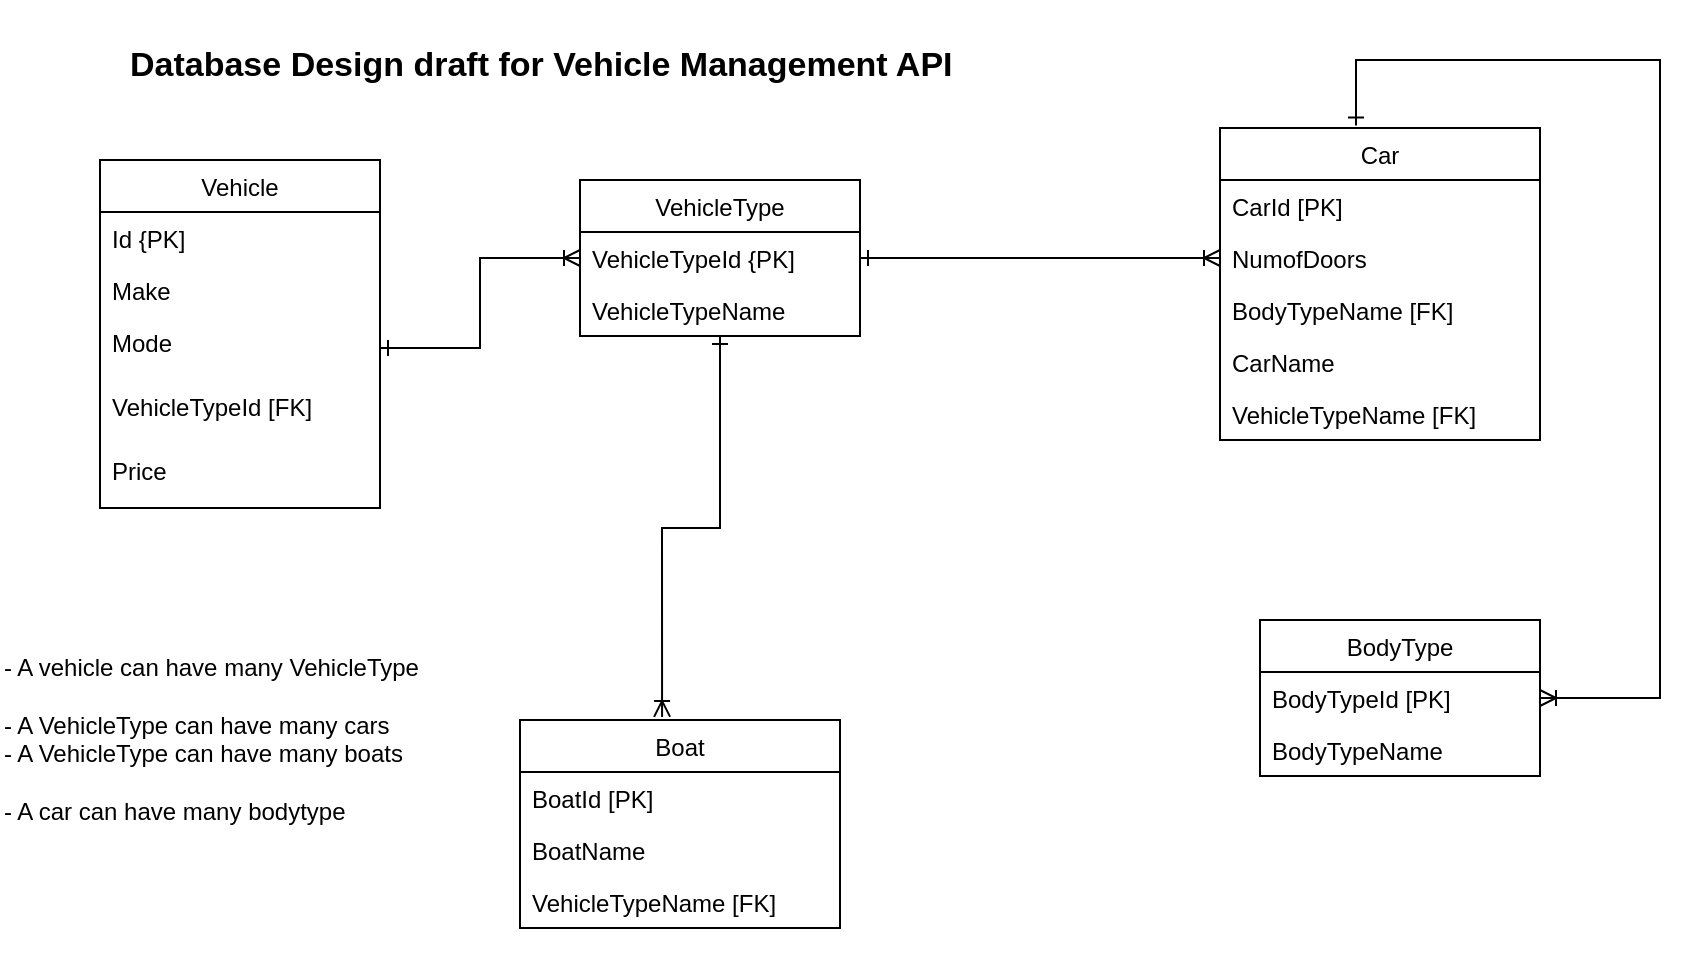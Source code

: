 <mxfile version="13.6.5" type="device"><diagram id="O9RujUKsuBJSmNmtA0_c" name="Page-1"><mxGraphModel dx="1038" dy="1715" grid="1" gridSize="10" guides="1" tooltips="1" connect="1" arrows="1" fold="1" page="1" pageScale="1" pageWidth="850" pageHeight="1100" math="0" shadow="0"><root><mxCell id="0"/><mxCell id="1" parent="0"/><mxCell id="aw4E35L7bwaKYWfgTSlO-27" value="Vehicle" style="swimlane;fontStyle=0;childLayout=stackLayout;horizontal=1;startSize=26;fillColor=none;horizontalStack=0;resizeParent=1;resizeParentMax=0;resizeLast=0;collapsible=1;marginBottom=0;" vertex="1" parent="1"><mxGeometry x="120" y="20" width="140" height="174" as="geometry"><mxRectangle x="120" y="20" width="70" height="26" as="alternateBounds"/></mxGeometry></mxCell><mxCell id="aw4E35L7bwaKYWfgTSlO-28" value="Id {PK]" style="text;strokeColor=none;fillColor=none;align=left;verticalAlign=top;spacingLeft=4;spacingRight=4;overflow=hidden;rotatable=0;points=[[0,0.5],[1,0.5]];portConstraint=eastwest;" vertex="1" parent="aw4E35L7bwaKYWfgTSlO-27"><mxGeometry y="26" width="140" height="26" as="geometry"/></mxCell><mxCell id="aw4E35L7bwaKYWfgTSlO-29" value="Make" style="text;strokeColor=none;fillColor=none;align=left;verticalAlign=top;spacingLeft=4;spacingRight=4;overflow=hidden;rotatable=0;points=[[0,0.5],[1,0.5]];portConstraint=eastwest;" vertex="1" parent="aw4E35L7bwaKYWfgTSlO-27"><mxGeometry y="52" width="140" height="26" as="geometry"/></mxCell><mxCell id="aw4E35L7bwaKYWfgTSlO-60" value="Mode" style="text;strokeColor=none;fillColor=none;align=left;verticalAlign=top;spacingLeft=4;spacingRight=4;overflow=hidden;rotatable=0;points=[[0,0.5],[1,0.5]];portConstraint=eastwest;" vertex="1" parent="aw4E35L7bwaKYWfgTSlO-27"><mxGeometry y="78" width="140" height="32" as="geometry"/></mxCell><mxCell id="aw4E35L7bwaKYWfgTSlO-61" value="VehicleTypeId [FK]" style="text;strokeColor=none;fillColor=none;align=left;verticalAlign=top;spacingLeft=4;spacingRight=4;overflow=hidden;rotatable=0;points=[[0,0.5],[1,0.5]];portConstraint=eastwest;" vertex="1" parent="aw4E35L7bwaKYWfgTSlO-27"><mxGeometry y="110" width="140" height="32" as="geometry"/></mxCell><mxCell id="aw4E35L7bwaKYWfgTSlO-30" value="Price" style="text;strokeColor=none;fillColor=none;align=left;verticalAlign=top;spacingLeft=4;spacingRight=4;overflow=hidden;rotatable=0;points=[[0,0.5],[1,0.5]];portConstraint=eastwest;" vertex="1" parent="aw4E35L7bwaKYWfgTSlO-27"><mxGeometry y="142" width="140" height="32" as="geometry"/></mxCell><mxCell id="aw4E35L7bwaKYWfgTSlO-51" value="VehicleType" style="swimlane;fontStyle=0;childLayout=stackLayout;horizontal=1;startSize=26;fillColor=none;horizontalStack=0;resizeParent=1;resizeParentMax=0;resizeLast=0;collapsible=1;marginBottom=0;" vertex="1" parent="1"><mxGeometry x="360" y="30" width="140" height="78" as="geometry"/></mxCell><mxCell id="aw4E35L7bwaKYWfgTSlO-52" value="VehicleTypeId {PK]" style="text;strokeColor=none;fillColor=none;align=left;verticalAlign=top;spacingLeft=4;spacingRight=4;overflow=hidden;rotatable=0;points=[[0,0.5],[1,0.5]];portConstraint=eastwest;" vertex="1" parent="aw4E35L7bwaKYWfgTSlO-51"><mxGeometry y="26" width="140" height="26" as="geometry"/></mxCell><mxCell id="aw4E35L7bwaKYWfgTSlO-53" value="VehicleTypeName " style="text;strokeColor=none;fillColor=none;align=left;verticalAlign=top;spacingLeft=4;spacingRight=4;overflow=hidden;rotatable=0;points=[[0,0.5],[1,0.5]];portConstraint=eastwest;" vertex="1" parent="aw4E35L7bwaKYWfgTSlO-51"><mxGeometry y="52" width="140" height="26" as="geometry"/></mxCell><mxCell id="aw4E35L7bwaKYWfgTSlO-63" style="edgeStyle=orthogonalEdgeStyle;rounded=0;orthogonalLoop=1;jettySize=auto;html=1;endArrow=ERoneToMany;endFill=0;startArrow=ERone;startFill=0;" edge="1" parent="1" source="aw4E35L7bwaKYWfgTSlO-60" target="aw4E35L7bwaKYWfgTSlO-52"><mxGeometry relative="1" as="geometry"/></mxCell><mxCell id="aw4E35L7bwaKYWfgTSlO-77" style="edgeStyle=orthogonalEdgeStyle;rounded=0;orthogonalLoop=1;jettySize=auto;html=1;endArrow=ERoneToMany;endFill=0;startArrow=ERone;startFill=0;exitX=0.425;exitY=-0.008;exitDx=0;exitDy=0;exitPerimeter=0;entryX=1;entryY=0.5;entryDx=0;entryDy=0;" edge="1" parent="1" source="aw4E35L7bwaKYWfgTSlO-55" target="aw4E35L7bwaKYWfgTSlO-69"><mxGeometry relative="1" as="geometry"><mxPoint x="280" y="295" as="sourcePoint"/><mxPoint x="380" y="250" as="targetPoint"/><Array as="points"><mxPoint x="748" y="-30"/><mxPoint x="900" y="-30"/><mxPoint x="900" y="289"/></Array></mxGeometry></mxCell><mxCell id="aw4E35L7bwaKYWfgTSlO-69" value="BodyType" style="swimlane;fontStyle=0;childLayout=stackLayout;horizontal=1;startSize=26;fillColor=none;horizontalStack=0;resizeParent=1;resizeParentMax=0;resizeLast=0;collapsible=1;marginBottom=0;" vertex="1" parent="1"><mxGeometry x="700" y="250" width="140" height="78" as="geometry"/></mxCell><mxCell id="aw4E35L7bwaKYWfgTSlO-70" value="BodyTypeId [PK]" style="text;strokeColor=none;fillColor=none;align=left;verticalAlign=top;spacingLeft=4;spacingRight=4;overflow=hidden;rotatable=0;points=[[0,0.5],[1,0.5]];portConstraint=eastwest;" vertex="1" parent="aw4E35L7bwaKYWfgTSlO-69"><mxGeometry y="26" width="140" height="26" as="geometry"/></mxCell><mxCell id="aw4E35L7bwaKYWfgTSlO-71" value="BodyTypeName " style="text;strokeColor=none;fillColor=none;align=left;verticalAlign=top;spacingLeft=4;spacingRight=4;overflow=hidden;rotatable=0;points=[[0,0.5],[1,0.5]];portConstraint=eastwest;" vertex="1" parent="aw4E35L7bwaKYWfgTSlO-69"><mxGeometry y="52" width="140" height="26" as="geometry"/></mxCell><mxCell id="aw4E35L7bwaKYWfgTSlO-80" style="edgeStyle=orthogonalEdgeStyle;rounded=0;orthogonalLoop=1;jettySize=auto;html=1;startArrow=ERone;startFill=0;endArrow=ERoneToMany;endFill=0;exitX=0.5;exitY=1;exitDx=0;exitDy=0;entryX=0.444;entryY=-0.015;entryDx=0;entryDy=0;entryPerimeter=0;" edge="1" parent="1" source="aw4E35L7bwaKYWfgTSlO-51" target="aw4E35L7bwaKYWfgTSlO-72"><mxGeometry relative="1" as="geometry"><mxPoint x="470" y="204" as="targetPoint"/></mxGeometry></mxCell><mxCell id="aw4E35L7bwaKYWfgTSlO-72" value="Boat" style="swimlane;fontStyle=0;childLayout=stackLayout;horizontal=1;startSize=26;fillColor=none;horizontalStack=0;resizeParent=1;resizeParentMax=0;resizeLast=0;collapsible=1;marginBottom=0;" vertex="1" parent="1"><mxGeometry x="330" y="300" width="160" height="104" as="geometry"/></mxCell><mxCell id="aw4E35L7bwaKYWfgTSlO-73" value="BoatId [PK]" style="text;strokeColor=none;fillColor=none;align=left;verticalAlign=top;spacingLeft=4;spacingRight=4;overflow=hidden;rotatable=0;points=[[0,0.5],[1,0.5]];portConstraint=eastwest;" vertex="1" parent="aw4E35L7bwaKYWfgTSlO-72"><mxGeometry y="26" width="160" height="26" as="geometry"/></mxCell><mxCell id="aw4E35L7bwaKYWfgTSlO-74" value="BoatName" style="text;strokeColor=none;fillColor=none;align=left;verticalAlign=top;spacingLeft=4;spacingRight=4;overflow=hidden;rotatable=0;points=[[0,0.5],[1,0.5]];portConstraint=eastwest;" vertex="1" parent="aw4E35L7bwaKYWfgTSlO-72"><mxGeometry y="52" width="160" height="26" as="geometry"/></mxCell><mxCell id="aw4E35L7bwaKYWfgTSlO-89" value="VehicleTypeName [FK]" style="text;strokeColor=none;fillColor=none;align=left;verticalAlign=top;spacingLeft=4;spacingRight=4;overflow=hidden;rotatable=0;points=[[0,0.5],[1,0.5]];portConstraint=eastwest;" vertex="1" parent="aw4E35L7bwaKYWfgTSlO-72"><mxGeometry y="78" width="160" height="26" as="geometry"/></mxCell><mxCell id="aw4E35L7bwaKYWfgTSlO-81" style="edgeStyle=orthogonalEdgeStyle;rounded=0;orthogonalLoop=1;jettySize=auto;html=1;startArrow=ERone;startFill=0;endArrow=ERoneToMany;endFill=0;exitX=1;exitY=0.5;exitDx=0;exitDy=0;entryX=0;entryY=0.5;entryDx=0;entryDy=0;" edge="1" parent="1" source="aw4E35L7bwaKYWfgTSlO-52" target="aw4E35L7bwaKYWfgTSlO-58"><mxGeometry relative="1" as="geometry"><mxPoint x="580" y="130" as="targetPoint"/></mxGeometry></mxCell><mxCell id="aw4E35L7bwaKYWfgTSlO-55" value="Car" style="swimlane;fontStyle=0;childLayout=stackLayout;horizontal=1;startSize=26;fillColor=none;horizontalStack=0;resizeParent=1;resizeParentMax=0;resizeLast=0;collapsible=1;marginBottom=0;" vertex="1" parent="1"><mxGeometry x="680" y="4" width="160" height="156" as="geometry"/></mxCell><mxCell id="aw4E35L7bwaKYWfgTSlO-56" value="CarId [PK]" style="text;strokeColor=none;fillColor=none;align=left;verticalAlign=top;spacingLeft=4;spacingRight=4;overflow=hidden;rotatable=0;points=[[0,0.5],[1,0.5]];portConstraint=eastwest;" vertex="1" parent="aw4E35L7bwaKYWfgTSlO-55"><mxGeometry y="26" width="160" height="26" as="geometry"/></mxCell><mxCell id="aw4E35L7bwaKYWfgTSlO-58" value="NumofDoors" style="text;strokeColor=none;fillColor=none;align=left;verticalAlign=top;spacingLeft=4;spacingRight=4;overflow=hidden;rotatable=0;points=[[0,0.5],[1,0.5]];portConstraint=eastwest;" vertex="1" parent="aw4E35L7bwaKYWfgTSlO-55"><mxGeometry y="52" width="160" height="26" as="geometry"/></mxCell><mxCell id="aw4E35L7bwaKYWfgTSlO-57" value="BodyTypeName [FK]" style="text;strokeColor=none;fillColor=none;align=left;verticalAlign=top;spacingLeft=4;spacingRight=4;overflow=hidden;rotatable=0;points=[[0,0.5],[1,0.5]];portConstraint=eastwest;" vertex="1" parent="aw4E35L7bwaKYWfgTSlO-55"><mxGeometry y="78" width="160" height="26" as="geometry"/></mxCell><mxCell id="aw4E35L7bwaKYWfgTSlO-76" value="CarName " style="text;strokeColor=none;fillColor=none;align=left;verticalAlign=top;spacingLeft=4;spacingRight=4;overflow=hidden;rotatable=0;points=[[0,0.5],[1,0.5]];portConstraint=eastwest;" vertex="1" parent="aw4E35L7bwaKYWfgTSlO-55"><mxGeometry y="104" width="160" height="26" as="geometry"/></mxCell><mxCell id="aw4E35L7bwaKYWfgTSlO-82" value="VehicleTypeName [FK]" style="text;strokeColor=none;fillColor=none;align=left;verticalAlign=top;spacingLeft=4;spacingRight=4;overflow=hidden;rotatable=0;points=[[0,0.5],[1,0.5]];portConstraint=eastwest;" vertex="1" parent="aw4E35L7bwaKYWfgTSlO-55"><mxGeometry y="130" width="160" height="26" as="geometry"/></mxCell><mxCell id="aw4E35L7bwaKYWfgTSlO-86" value="&lt;h1&gt;&lt;font style=&quot;font-size: 17px&quot;&gt;&lt;b&gt;Database Design draft for Vehicle Management API&lt;/b&gt;&lt;/font&gt;&lt;/h1&gt;" style="text;html=1;strokeColor=none;fillColor=none;spacing=5;spacingTop=-20;whiteSpace=wrap;overflow=hidden;rounded=0;align=left;" vertex="1" parent="1"><mxGeometry x="130" y="-50" width="510" height="50" as="geometry"/></mxCell><mxCell id="aw4E35L7bwaKYWfgTSlO-87" value="- A vehicle can have many VehicleType&lt;br&gt;&lt;br&gt;- A VehicleType can have many cars&lt;br&gt;&lt;div&gt;- A VehicleType can have many boats&lt;/div&gt;&lt;div&gt;&lt;br&gt;&lt;/div&gt;&lt;div&gt;- A car can have many bodytype&lt;/div&gt;&lt;div&gt;&lt;br&gt;&lt;/div&gt;" style="text;whiteSpace=wrap;html=1;" vertex="1" parent="1"><mxGeometry x="70" y="260" width="270" height="160" as="geometry"/></mxCell></root></mxGraphModel></diagram></mxfile>